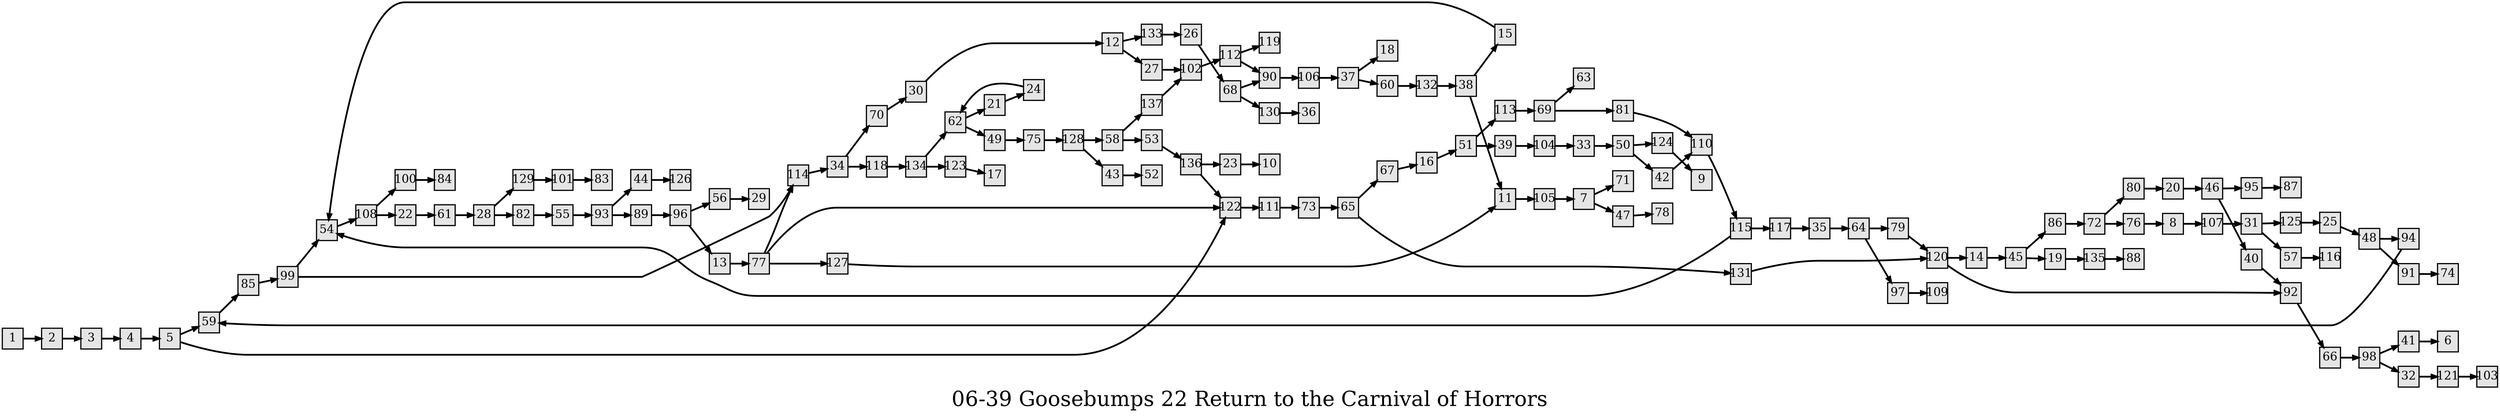digraph g{
  graph [ label="06-39 Goosebumps 22 Return to the Carnival of Horrors" rankdir=LR, ordering=out, fontsize=36, nodesep="0.35", ranksep="0.45"];
  node  [shape=rect, penwidth=2, fontsize=20, style=filled, fillcolor=grey90, margin="0,0", labelfloat=true, regular=true, fixedsize=true];
  edge  [labelfloat=true, penwidth=3, fontsize=12];
  // ---;
  // group  : Katz;
  // id     : 06-39;
  // gbid   : 1220;
  // series : Give Yourself Goosebumps;
  // title  : Return to the Carnival of Horrors;
  // author : R.L. Stine;
  // credit:;
  // - name : Yee-Ann Wong;
  // role : encoder;
  // date : 2017-08-31;
  // - name : Jeremy Douglass;
  // role : editor;
  // date : 2017-10-19;
  // render:;
  // - name   : small;
  // styles : gvStyles-small.txt;
  // engine : dot;
  // comment: >;
  
  // ---;
  
  // From | To | Label;
  
  1 -> 2;
  2 -> 3;
  3 -> 4;
  4 -> 5;
  5 -> 59;
  5 -> 122;
  7 -> 71;
  7 -> 47;
  8 -> 107;
  11 -> 105;
  12 -> 133;
  12 -> 27;
  13 -> 77;
  14 -> 45;
  15 -> 54;
  16 -> 51;
  19 -> 135;
  20 -> 46;
  21 -> 24;
  22 -> 61;
  23 -> 10;
  24 -> 62;
  25 -> 48;
  26 -> 68;
  27 -> 102;
  28 -> 129;
  28 -> 82;
  30 -> 12;
  31 -> 125;
  31 -> 57;
  32 -> 121;
  33 -> 50;
  34 -> 70;
  34 -> 118;
  35 -> 64;
  37 -> 18;
  37 -> 60;
  38 -> 11;
  38 -> 15;
  39 -> 104;
  40 -> 92;
  41 -> 6;
  42 -> 110;
  43 -> 52;
  44 -> 126;
  45 -> 86;
  45 -> 19;
  46 -> 95;
  46 -> 40;
  47 -> 78;
  48 -> 94;
  48 -> 91;
  49 -> 75;
  50 -> 124;
  50 -> 42;
  51 -> 113;
  51 -> 39;
  53 -> 136;
  54 -> 108;
  55 -> 93;
  56 -> 29;
  57 -> 116;
  58 -> 137;
  58 -> 53;
  59 -> 85;
  60 -> 132;
  61 -> 28;
  62 -> 21;
  62 -> 49;
  64 -> 79;
  64 -> 97;
  65 -> 67;
  65 -> 131;
  66 -> 98;
  67 -> 16;
  68 -> 90;
  68 -> 130;
  69 -> 63;
  69 -> 81;
  70 -> 30;
  72 -> 80;
  72 -> 76;
  73 -> 65;
  75 -> 128;
  76 -> 8;
  77 -> 114;
  77 -> 122;
  77 -> 127;
  79 -> 120;
  80 -> 20;
  81 -> 110;
  82 -> 55;
  85 -> 99;
  86 -> 72;
  89 -> 96;
  90 -> 106;
  91 -> 74;
  92 -> 66;
  93 -> 44;
  93 -> 89;
  94 -> 59;
  95 -> 87;
  96 -> 56;
  96 -> 13;
  97 -> 109;
  98 -> 41;
  98 -> 32;
  99 -> 54;
  99 -> 114;
  100 -> 84;
  101 -> 83;
  102 -> 112;
  104 -> 33;
  105 -> 7;
  106 -> 37;
  107 -> 31;
  108 -> 100;
  108 -> 22;
  110 -> 115;
  111 -> 73;
  112 -> 119;
  112 -> 90;
  113 -> 69;
  114 -> 34;
  115 -> 54;
  115 -> 117;
  117 -> 35;
  118 -> 134;
  120 -> 14;
  120 -> 92;
  121 -> 103;
  122 -> 111;
  123 -> 17;
  124 -> 9;
  125 -> 25;
  127 -> 11;
  128 -> 58;
  128 -> 43;
  129 -> 101;
  130 -> 36;
  131 -> 120;
  132 -> 38;
  133 -> 26;
  134 -> 62;
  134 -> 123;
  135 -> 88;
  136 -> 23;
  136 -> 122;
  137 -> 102;
}

